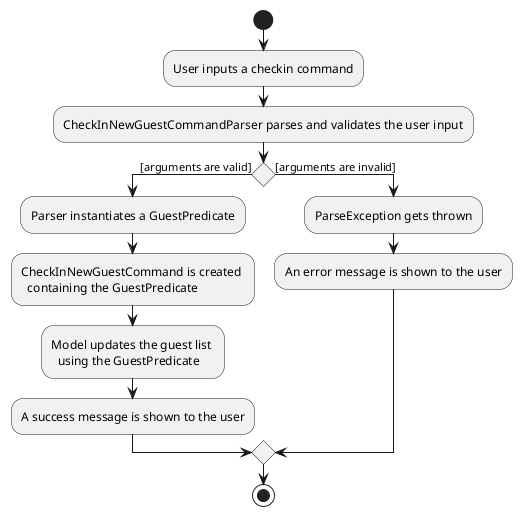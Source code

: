 @startuml

start
:User inputs a checkin command;
:CheckInNewGuestCommandParser parses and validates the user input;
    if () then ([arguments are valid])
      :Parser instantiates a GuestPredicate;
      :CheckInNewGuestCommand is created \n  containing the GuestPredicate;
      :Model updates the guest list \n  using the GuestPredicate;
      :A success message is shown to the user;
    else ([arguments are invalid])
      :ParseException gets thrown;
      :An error message is shown to the user;
    endif
stop

@enduml
